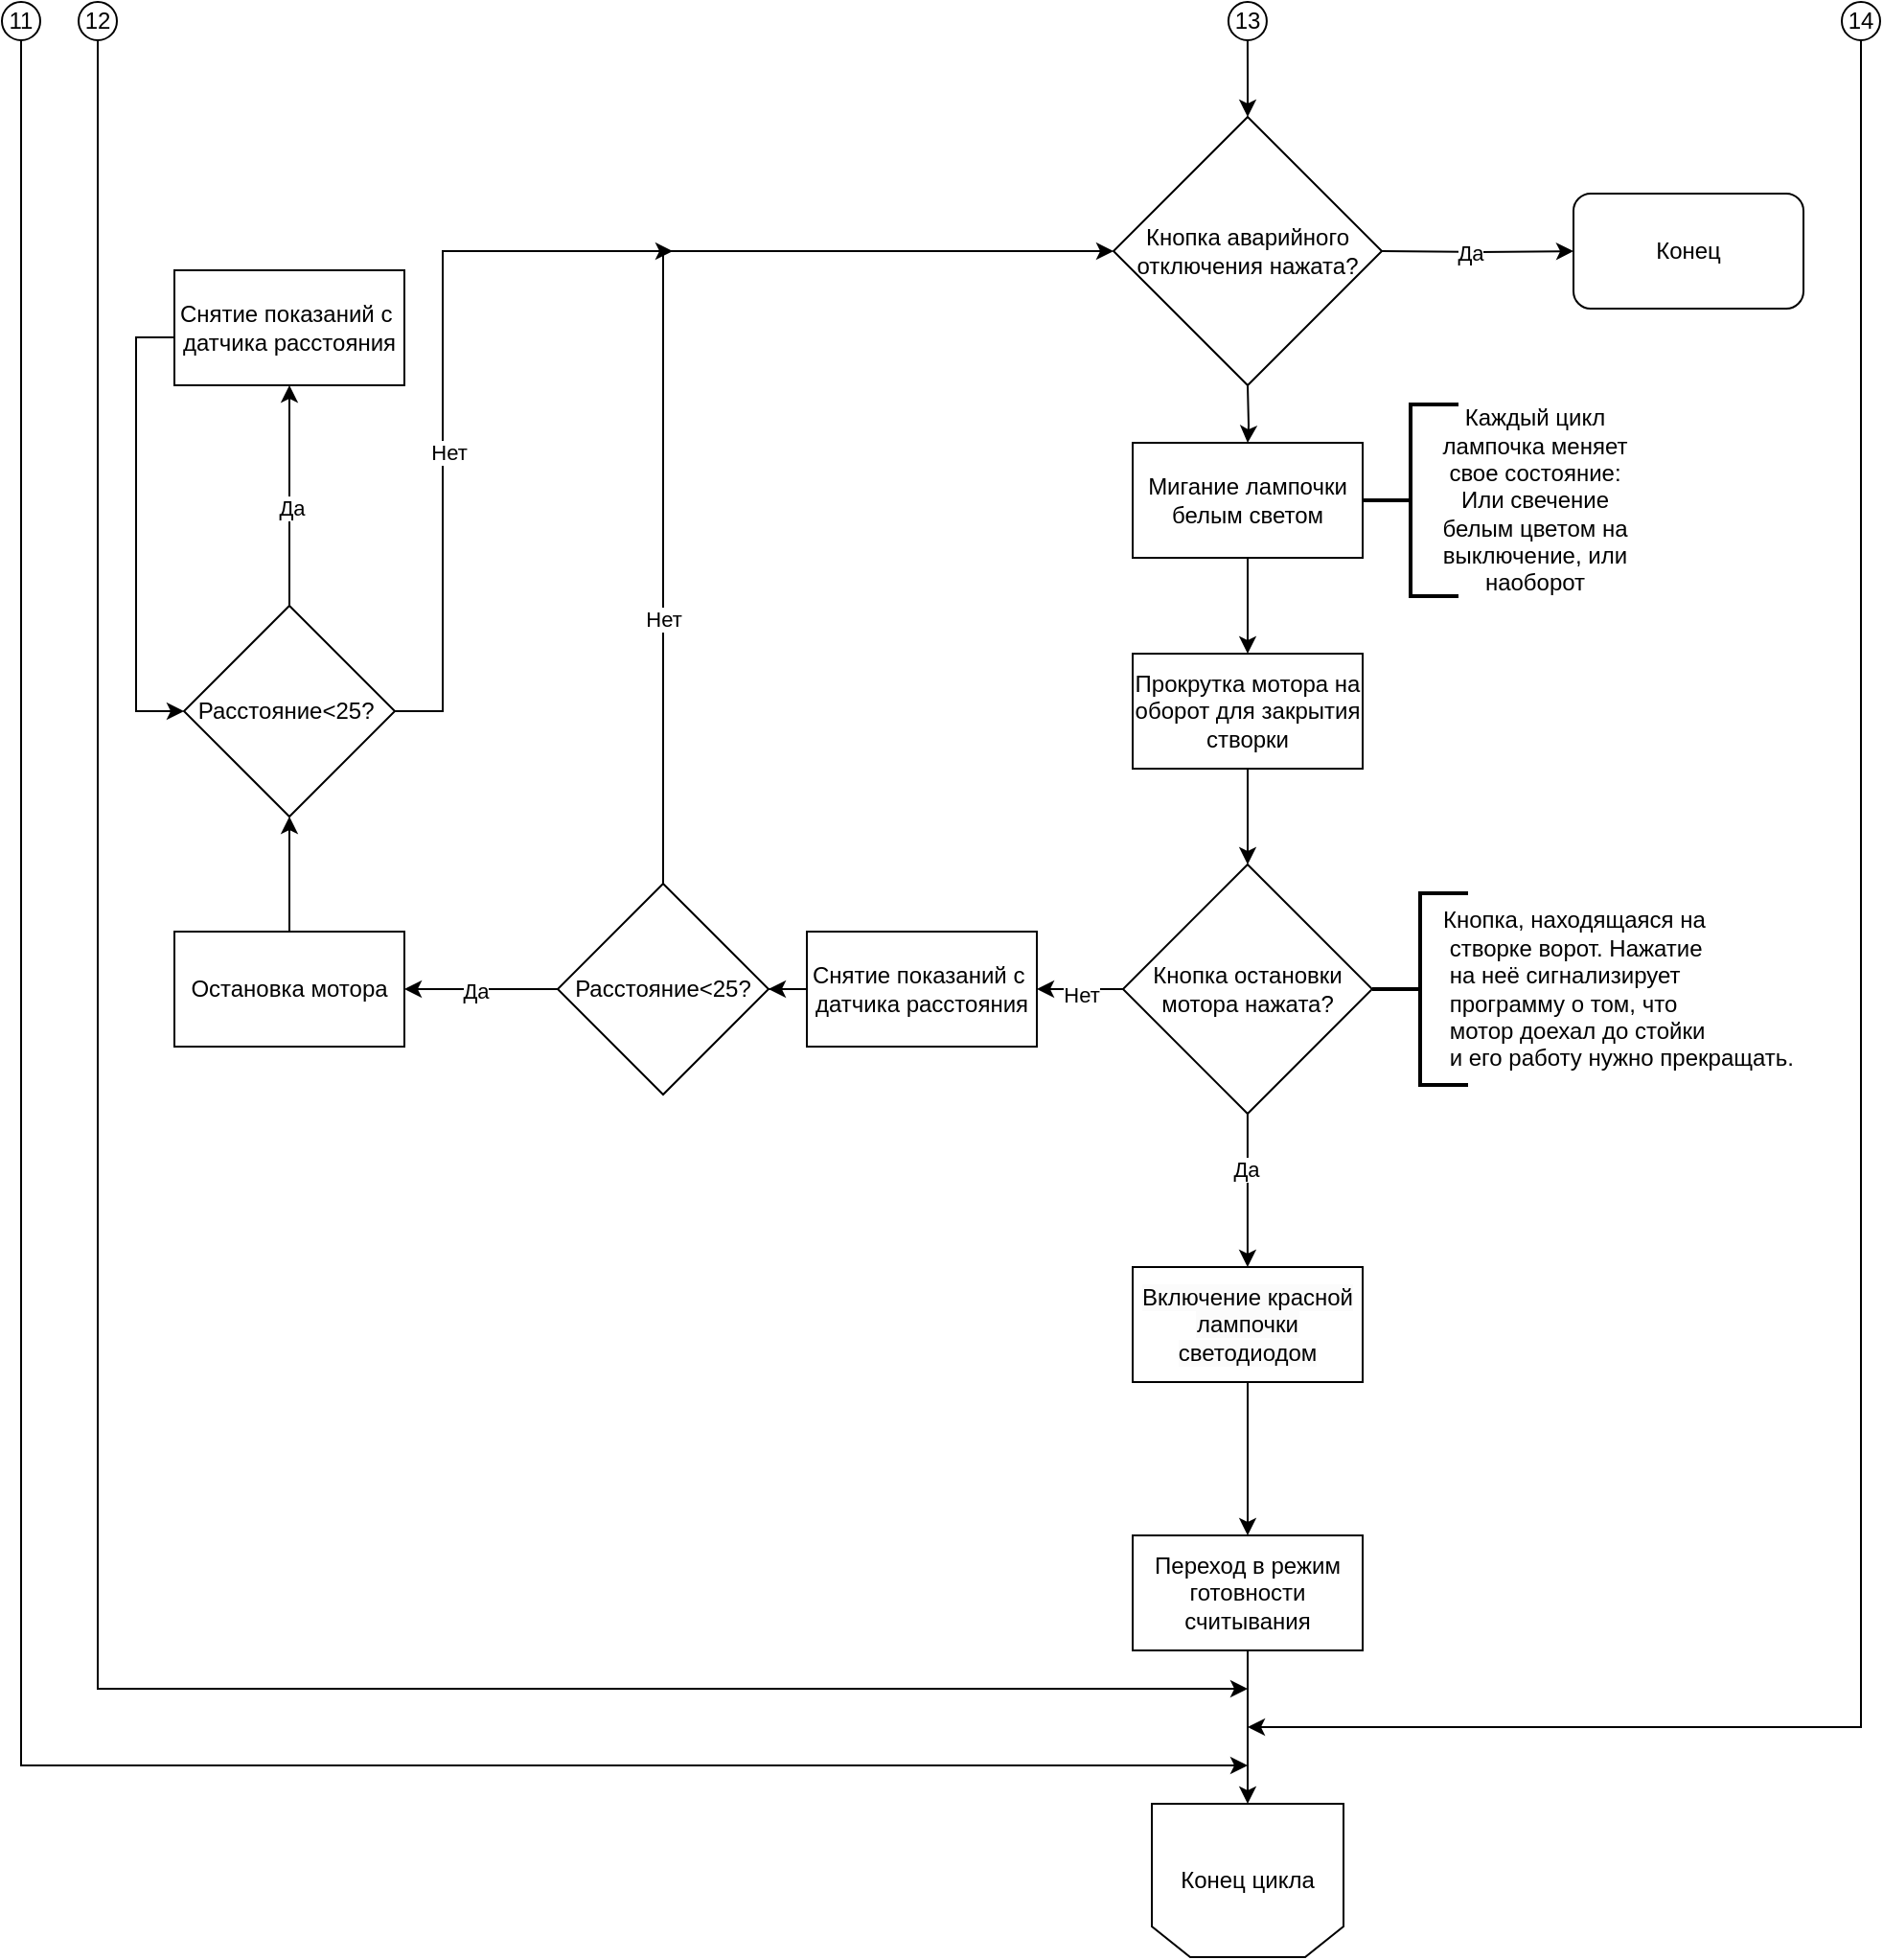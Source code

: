 <mxfile version="26.0.11">
  <diagram name="Страница — 1" id="VTpUu14SS6Ktj-Iox-bN">
    <mxGraphModel dx="632" dy="-1514" grid="1" gridSize="10" guides="1" tooltips="1" connect="1" arrows="1" fold="1" page="1" pageScale="1" pageWidth="827" pageHeight="1169" math="0" shadow="0">
      <root>
        <mxCell id="0" />
        <mxCell id="1" parent="0" />
        <mxCell id="Hen97qG7PZyWvNh6N_9h-171" value="Кнопка аварийного отключения нажата?" style="rhombus;whiteSpace=wrap;html=1;" parent="1" vertex="1">
          <mxGeometry x="1970" y="2570" width="140" height="140" as="geometry" />
        </mxCell>
        <mxCell id="Hen97qG7PZyWvNh6N_9h-214" value="Конец цикла" style="shape=loopLimit;whiteSpace=wrap;html=1;direction=west;" parent="1" vertex="1">
          <mxGeometry x="1990" y="3450" width="100" height="80" as="geometry" />
        </mxCell>
        <mxCell id="XgYHegOXh47k581cs7M6-1" style="edgeStyle=orthogonalEdgeStyle;rounded=0;orthogonalLoop=1;jettySize=auto;html=1;entryX=0;entryY=0.5;entryDx=0;entryDy=0;" parent="1" target="XgYHegOXh47k581cs7M6-4" edge="1">
          <mxGeometry relative="1" as="geometry">
            <mxPoint x="2110" y="2640" as="sourcePoint" />
          </mxGeometry>
        </mxCell>
        <mxCell id="XgYHegOXh47k581cs7M6-2" value="Да" style="edgeLabel;html=1;align=center;verticalAlign=middle;resizable=0;points=[];" parent="XgYHegOXh47k581cs7M6-1" vertex="1" connectable="0">
          <mxGeometry x="-0.095" relative="1" as="geometry">
            <mxPoint as="offset" />
          </mxGeometry>
        </mxCell>
        <mxCell id="XgYHegOXh47k581cs7M6-3" value="" style="edgeStyle=orthogonalEdgeStyle;rounded=0;orthogonalLoop=1;jettySize=auto;html=1;" parent="1" target="XgYHegOXh47k581cs7M6-10" edge="1">
          <mxGeometry relative="1" as="geometry">
            <mxPoint x="2040" y="2710" as="sourcePoint" />
          </mxGeometry>
        </mxCell>
        <mxCell id="XgYHegOXh47k581cs7M6-4" value="Конец" style="rounded=1;whiteSpace=wrap;html=1;" parent="1" vertex="1">
          <mxGeometry x="2210" y="2610" width="120" height="60" as="geometry" />
        </mxCell>
        <mxCell id="XgYHegOXh47k581cs7M6-5" value="" style="edgeStyle=orthogonalEdgeStyle;rounded=0;orthogonalLoop=1;jettySize=auto;html=1;" parent="1" source="XgYHegOXh47k581cs7M6-6" edge="1">
          <mxGeometry relative="1" as="geometry">
            <mxPoint x="2040" y="2960" as="targetPoint" />
          </mxGeometry>
        </mxCell>
        <mxCell id="XgYHegOXh47k581cs7M6-6" value="Прокрутка мотора на оборот для закрытия створки" style="whiteSpace=wrap;html=1;" parent="1" vertex="1">
          <mxGeometry x="1980" y="2850" width="120" height="60" as="geometry" />
        </mxCell>
        <mxCell id="XgYHegOXh47k581cs7M6-7" value="" style="strokeWidth=2;html=1;shape=mxgraph.flowchart.annotation_2;align=left;labelPosition=right;pointerEvents=1;" parent="1" vertex="1">
          <mxGeometry x="2105" y="2975" width="50" height="100" as="geometry" />
        </mxCell>
        <mxCell id="XgYHegOXh47k581cs7M6-8" value="&lt;font style=&quot;background-color: light-dark(#ffffff, var(--ge-dark-color, #121212));&quot;&gt;Кнопка, находящаяся на&lt;/font&gt;&lt;div&gt;&lt;div style=&quot;&quot;&gt;&lt;span style=&quot;background-color: light-dark(#ffffff, var(--ge-dark-color, #121212)); color: light-dark(rgb(0, 0, 0), rgb(255, 255, 255));&quot;&gt;&amp;nbsp;створке ворот.&amp;nbsp;&lt;/span&gt;&lt;span style=&quot;background-color: light-dark(#ffffff, var(--ge-dark-color, #121212)); color: light-dark(rgb(0, 0, 0), rgb(255, 255, 255));&quot;&gt;Нажатие&lt;/span&gt;&lt;/div&gt;&lt;div style=&quot;&quot;&gt;&lt;span style=&quot;background-color: light-dark(#ffffff, var(--ge-dark-color, #121212)); color: light-dark(rgb(0, 0, 0), rgb(255, 255, 255));&quot;&gt;&amp;nbsp;на неё сигнализирует&lt;/span&gt;&lt;/div&gt;&lt;div style=&quot;&quot;&gt;&lt;span style=&quot;background-color: light-dark(#ffffff, var(--ge-dark-color, #121212)); color: light-dark(rgb(0, 0, 0), rgb(255, 255, 255));&quot;&gt;&amp;nbsp;программу о том, что&lt;/span&gt;&lt;/div&gt;&lt;div style=&quot;&quot;&gt;&lt;span style=&quot;background-color: light-dark(#ffffff, var(--ge-dark-color, #121212)); color: light-dark(rgb(0, 0, 0), rgb(255, 255, 255));&quot;&gt;&amp;nbsp;мотор доехал до стойки&lt;/span&gt;&lt;/div&gt;&lt;div style=&quot;&quot;&gt;&lt;span style=&quot;background-color: light-dark(#ffffff, var(--ge-dark-color, #121212)); color: light-dark(rgb(0, 0, 0), rgb(255, 255, 255));&quot;&gt;&amp;nbsp;и его работу нужно прекращать.&lt;/span&gt;&lt;/div&gt;&lt;/div&gt;" style="text;html=1;align=left;verticalAlign=middle;resizable=0;points=[];autosize=1;strokeColor=none;fillColor=none;fontStyle=0;perimeterSpacing=0;labelPosition=center;verticalLabelPosition=middle;container=0;flipV=1;flipH=1;" parent="1" vertex="1">
          <mxGeometry x="2140" y="2975" width="210" height="100" as="geometry" />
        </mxCell>
        <mxCell id="XgYHegOXh47k581cs7M6-9" value="" style="edgeStyle=orthogonalEdgeStyle;rounded=0;orthogonalLoop=1;jettySize=auto;html=1;" parent="1" source="XgYHegOXh47k581cs7M6-10" target="XgYHegOXh47k581cs7M6-6" edge="1">
          <mxGeometry relative="1" as="geometry" />
        </mxCell>
        <mxCell id="XgYHegOXh47k581cs7M6-10" value="Мигание лампочки белым светом" style="rounded=0;whiteSpace=wrap;html=1;" parent="1" vertex="1">
          <mxGeometry x="1980" y="2740" width="120" height="60" as="geometry" />
        </mxCell>
        <mxCell id="XgYHegOXh47k581cs7M6-11" value="" style="strokeWidth=2;html=1;shape=mxgraph.flowchart.annotation_2;align=left;labelPosition=right;pointerEvents=1;" parent="1" vertex="1">
          <mxGeometry x="2100" y="2720" width="50" height="100" as="geometry" />
        </mxCell>
        <mxCell id="XgYHegOXh47k581cs7M6-12" value="Каждый цикл лампочка меняет свое состояние:&lt;div&gt;Или свечение белым цветом на выключение, или наоборот&lt;/div&gt;" style="text;html=1;align=center;verticalAlign=middle;whiteSpace=wrap;rounded=0;" parent="1" vertex="1">
          <mxGeometry x="2135" y="2737.5" width="110" height="65" as="geometry" />
        </mxCell>
        <mxCell id="XgYHegOXh47k581cs7M6-13" value="" style="edgeStyle=orthogonalEdgeStyle;rounded=0;orthogonalLoop=1;jettySize=auto;html=1;" parent="1" source="XgYHegOXh47k581cs7M6-17" target="XgYHegOXh47k581cs7M6-19" edge="1">
          <mxGeometry relative="1" as="geometry" />
        </mxCell>
        <mxCell id="XgYHegOXh47k581cs7M6-14" value="Да" style="edgeLabel;html=1;align=center;verticalAlign=middle;resizable=0;points=[];" parent="XgYHegOXh47k581cs7M6-13" vertex="1" connectable="0">
          <mxGeometry x="-0.279" y="-1" relative="1" as="geometry">
            <mxPoint as="offset" />
          </mxGeometry>
        </mxCell>
        <mxCell id="XgYHegOXh47k581cs7M6-15" value="" style="edgeStyle=orthogonalEdgeStyle;rounded=0;orthogonalLoop=1;jettySize=auto;html=1;" parent="1" source="XgYHegOXh47k581cs7M6-17" edge="1">
          <mxGeometry relative="1" as="geometry">
            <mxPoint x="1930" y="3025" as="targetPoint" />
          </mxGeometry>
        </mxCell>
        <mxCell id="XgYHegOXh47k581cs7M6-16" value="Нет" style="edgeLabel;html=1;align=center;verticalAlign=middle;resizable=0;points=[];" parent="XgYHegOXh47k581cs7M6-15" vertex="1" connectable="0">
          <mxGeometry x="0.009" y="2" relative="1" as="geometry">
            <mxPoint as="offset" />
          </mxGeometry>
        </mxCell>
        <mxCell id="XgYHegOXh47k581cs7M6-17" value="Кнопка остановки мотора нажата?" style="rhombus;whiteSpace=wrap;html=1;" parent="1" vertex="1">
          <mxGeometry x="1974.96" y="2960" width="130" height="130" as="geometry" />
        </mxCell>
        <mxCell id="XgYHegOXh47k581cs7M6-18" value="" style="edgeStyle=orthogonalEdgeStyle;rounded=0;orthogonalLoop=1;jettySize=auto;html=1;" parent="1" source="XgYHegOXh47k581cs7M6-19" target="XgYHegOXh47k581cs7M6-37" edge="1">
          <mxGeometry relative="1" as="geometry" />
        </mxCell>
        <mxCell id="XgYHegOXh47k581cs7M6-19" value="&lt;span style=&quot;color: rgb(0, 0, 0); font-family: Helvetica; font-size: 12px; font-style: normal; font-variant-ligatures: normal; font-variant-caps: normal; font-weight: 400; letter-spacing: normal; orphans: 2; text-align: center; text-indent: 0px; text-transform: none; widows: 2; word-spacing: 0px; -webkit-text-stroke-width: 0px; white-space: normal; background-color: rgb(251, 251, 251); text-decoration-thickness: initial; text-decoration-style: initial; text-decoration-color: initial; float: none; display: inline !important;&quot;&gt;Включение красной лампочки светодиодом&lt;/span&gt;" style="rounded=0;whiteSpace=wrap;html=1;" parent="1" vertex="1">
          <mxGeometry x="1980" y="3170" width="120" height="60" as="geometry" />
        </mxCell>
        <mxCell id="XgYHegOXh47k581cs7M6-20" value="" style="edgeStyle=orthogonalEdgeStyle;rounded=0;orthogonalLoop=1;jettySize=auto;html=1;" parent="1" source="XgYHegOXh47k581cs7M6-21" target="XgYHegOXh47k581cs7M6-24" edge="1">
          <mxGeometry relative="1" as="geometry" />
        </mxCell>
        <mxCell id="XgYHegOXh47k581cs7M6-21" value="Снятие показаний с&amp;nbsp; датчика расстояния" style="rounded=0;whiteSpace=wrap;html=1;" parent="1" vertex="1">
          <mxGeometry x="1810" y="2995" width="120" height="60" as="geometry" />
        </mxCell>
        <mxCell id="XgYHegOXh47k581cs7M6-22" value="" style="edgeStyle=orthogonalEdgeStyle;rounded=0;orthogonalLoop=1;jettySize=auto;html=1;" parent="1" source="XgYHegOXh47k581cs7M6-24" edge="1">
          <mxGeometry relative="1" as="geometry">
            <mxPoint x="1600" y="3025" as="targetPoint" />
          </mxGeometry>
        </mxCell>
        <mxCell id="XgYHegOXh47k581cs7M6-23" value="Да" style="edgeLabel;html=1;align=center;verticalAlign=middle;resizable=0;points=[];" parent="XgYHegOXh47k581cs7M6-22" vertex="1" connectable="0">
          <mxGeometry x="0.082" relative="1" as="geometry">
            <mxPoint as="offset" />
          </mxGeometry>
        </mxCell>
        <mxCell id="XgYHegOXh47k581cs7M6-24" value="Расстояние&amp;lt;25?" style="rhombus;whiteSpace=wrap;html=1;rounded=0;" parent="1" vertex="1">
          <mxGeometry x="1680" y="2970" width="110" height="110" as="geometry" />
        </mxCell>
        <mxCell id="XgYHegOXh47k581cs7M6-25" value="" style="endArrow=classic;html=1;rounded=0;exitX=0.5;exitY=0;exitDx=0;exitDy=0;entryX=0;entryY=0.5;entryDx=0;entryDy=0;" parent="1" source="XgYHegOXh47k581cs7M6-24" edge="1">
          <mxGeometry width="50" height="50" relative="1" as="geometry">
            <mxPoint x="1650" y="2970" as="sourcePoint" />
            <mxPoint x="1970" y="2640" as="targetPoint" />
            <Array as="points">
              <mxPoint x="1735" y="2640" />
            </Array>
          </mxGeometry>
        </mxCell>
        <mxCell id="XgYHegOXh47k581cs7M6-26" value="Нет" style="edgeLabel;html=1;align=center;verticalAlign=middle;resizable=0;points=[];" parent="XgYHegOXh47k581cs7M6-25" vertex="1" connectable="0">
          <mxGeometry x="-0.015" y="2" relative="1" as="geometry">
            <mxPoint x="2" y="140" as="offset" />
          </mxGeometry>
        </mxCell>
        <mxCell id="XgYHegOXh47k581cs7M6-27" value="" style="edgeStyle=orthogonalEdgeStyle;rounded=0;orthogonalLoop=1;jettySize=auto;html=1;" parent="1" source="XgYHegOXh47k581cs7M6-28" target="XgYHegOXh47k581cs7M6-33" edge="1">
          <mxGeometry relative="1" as="geometry" />
        </mxCell>
        <mxCell id="XgYHegOXh47k581cs7M6-28" value="Остановка мотора" style="rounded=0;whiteSpace=wrap;html=1;" parent="1" vertex="1">
          <mxGeometry x="1480" y="2995" width="120" height="60" as="geometry" />
        </mxCell>
        <mxCell id="XgYHegOXh47k581cs7M6-29" value="" style="edgeStyle=orthogonalEdgeStyle;rounded=0;orthogonalLoop=1;jettySize=auto;html=1;" parent="1" source="XgYHegOXh47k581cs7M6-33" target="XgYHegOXh47k581cs7M6-35" edge="1">
          <mxGeometry relative="1" as="geometry" />
        </mxCell>
        <mxCell id="XgYHegOXh47k581cs7M6-30" value="Да" style="edgeLabel;html=1;align=center;verticalAlign=middle;resizable=0;points=[];" parent="XgYHegOXh47k581cs7M6-29" vertex="1" connectable="0">
          <mxGeometry x="-0.11" y="-1" relative="1" as="geometry">
            <mxPoint as="offset" />
          </mxGeometry>
        </mxCell>
        <mxCell id="XgYHegOXh47k581cs7M6-31" style="edgeStyle=orthogonalEdgeStyle;rounded=0;orthogonalLoop=1;jettySize=auto;html=1;" parent="1" source="XgYHegOXh47k581cs7M6-33" edge="1">
          <mxGeometry relative="1" as="geometry">
            <mxPoint x="1740" y="2640" as="targetPoint" />
            <Array as="points">
              <mxPoint x="1620" y="2880" />
              <mxPoint x="1620" y="2640" />
            </Array>
          </mxGeometry>
        </mxCell>
        <mxCell id="XgYHegOXh47k581cs7M6-32" value="Нет" style="edgeLabel;html=1;align=center;verticalAlign=middle;resizable=0;points=[];" parent="XgYHegOXh47k581cs7M6-31" vertex="1" connectable="0">
          <mxGeometry x="-0.168" y="-3" relative="1" as="geometry">
            <mxPoint as="offset" />
          </mxGeometry>
        </mxCell>
        <mxCell id="XgYHegOXh47k581cs7M6-33" value="Расстояние&amp;lt;25?&amp;nbsp;" style="rhombus;whiteSpace=wrap;html=1;rounded=0;" parent="1" vertex="1">
          <mxGeometry x="1485" y="2825" width="110" height="110" as="geometry" />
        </mxCell>
        <mxCell id="XgYHegOXh47k581cs7M6-34" style="edgeStyle=orthogonalEdgeStyle;rounded=0;orthogonalLoop=1;jettySize=auto;html=1;entryX=0;entryY=0.5;entryDx=0;entryDy=0;" parent="1" source="XgYHegOXh47k581cs7M6-35" target="XgYHegOXh47k581cs7M6-33" edge="1">
          <mxGeometry relative="1" as="geometry">
            <Array as="points">
              <mxPoint x="1460" y="2685" />
              <mxPoint x="1460" y="2880" />
            </Array>
          </mxGeometry>
        </mxCell>
        <mxCell id="XgYHegOXh47k581cs7M6-35" value="Снятие показаний с&amp;nbsp; датчика расстояния" style="whiteSpace=wrap;html=1;rounded=0;" parent="1" vertex="1">
          <mxGeometry x="1480" y="2650" width="120" height="60" as="geometry" />
        </mxCell>
        <mxCell id="XgYHegOXh47k581cs7M6-36" value="" style="edgeStyle=orthogonalEdgeStyle;rounded=0;orthogonalLoop=1;jettySize=auto;html=1;" parent="1" source="XgYHegOXh47k581cs7M6-37" edge="1">
          <mxGeometry relative="1" as="geometry">
            <mxPoint x="2040" y="3450" as="targetPoint" />
          </mxGeometry>
        </mxCell>
        <mxCell id="XgYHegOXh47k581cs7M6-37" value="Переход в режим готовности считывания" style="rounded=0;whiteSpace=wrap;html=1;" parent="1" vertex="1">
          <mxGeometry x="1980" y="3310" width="120" height="60" as="geometry" />
        </mxCell>
        <mxCell id="XgYHegOXh47k581cs7M6-38" value="13" style="ellipse;whiteSpace=wrap;html=1;aspect=fixed;" parent="1" vertex="1">
          <mxGeometry x="2029.96" y="2510" width="20" height="20" as="geometry" />
        </mxCell>
        <mxCell id="XgYHegOXh47k581cs7M6-39" style="edgeStyle=orthogonalEdgeStyle;rounded=0;orthogonalLoop=1;jettySize=auto;html=1;" parent="1" source="XgYHegOXh47k581cs7M6-38" edge="1">
          <mxGeometry relative="1" as="geometry">
            <mxPoint x="2040" y="2570" as="targetPoint" />
          </mxGeometry>
        </mxCell>
        <mxCell id="XgYHegOXh47k581cs7M6-44" style="edgeStyle=orthogonalEdgeStyle;rounded=0;orthogonalLoop=1;jettySize=auto;html=1;" parent="1" source="XgYHegOXh47k581cs7M6-40" edge="1">
          <mxGeometry relative="1" as="geometry">
            <Array as="points">
              <mxPoint x="2360" y="3410" />
              <mxPoint x="2090" y="3410" />
            </Array>
            <mxPoint x="2040" y="3410" as="targetPoint" />
          </mxGeometry>
        </mxCell>
        <mxCell id="XgYHegOXh47k581cs7M6-40" value="14" style="ellipse;whiteSpace=wrap;html=1;aspect=fixed;" parent="1" vertex="1">
          <mxGeometry x="2350" y="2510" width="20" height="20" as="geometry" />
        </mxCell>
        <mxCell id="XgYHegOXh47k581cs7M6-45" style="edgeStyle=orthogonalEdgeStyle;rounded=0;orthogonalLoop=1;jettySize=auto;html=1;" parent="1" source="XgYHegOXh47k581cs7M6-41" edge="1">
          <mxGeometry relative="1" as="geometry">
            <Array as="points">
              <mxPoint x="1440" y="3390" />
            </Array>
            <mxPoint x="2040" y="3390" as="targetPoint" />
          </mxGeometry>
        </mxCell>
        <mxCell id="XgYHegOXh47k581cs7M6-41" value="12" style="ellipse;whiteSpace=wrap;html=1;aspect=fixed;" parent="1" vertex="1">
          <mxGeometry x="1430" y="2510" width="20" height="20" as="geometry" />
        </mxCell>
        <mxCell id="XgYHegOXh47k581cs7M6-46" style="edgeStyle=orthogonalEdgeStyle;rounded=0;orthogonalLoop=1;jettySize=auto;html=1;" parent="1" source="XgYHegOXh47k581cs7M6-43" edge="1">
          <mxGeometry relative="1" as="geometry">
            <Array as="points">
              <mxPoint x="1400" y="3430" />
              <mxPoint x="1990" y="3430" />
            </Array>
            <mxPoint x="2040" y="3430" as="targetPoint" />
          </mxGeometry>
        </mxCell>
        <mxCell id="XgYHegOXh47k581cs7M6-43" value="11" style="ellipse;whiteSpace=wrap;html=1;aspect=fixed;" parent="1" vertex="1">
          <mxGeometry x="1390" y="2510" width="20" height="20" as="geometry" />
        </mxCell>
      </root>
    </mxGraphModel>
  </diagram>
</mxfile>
